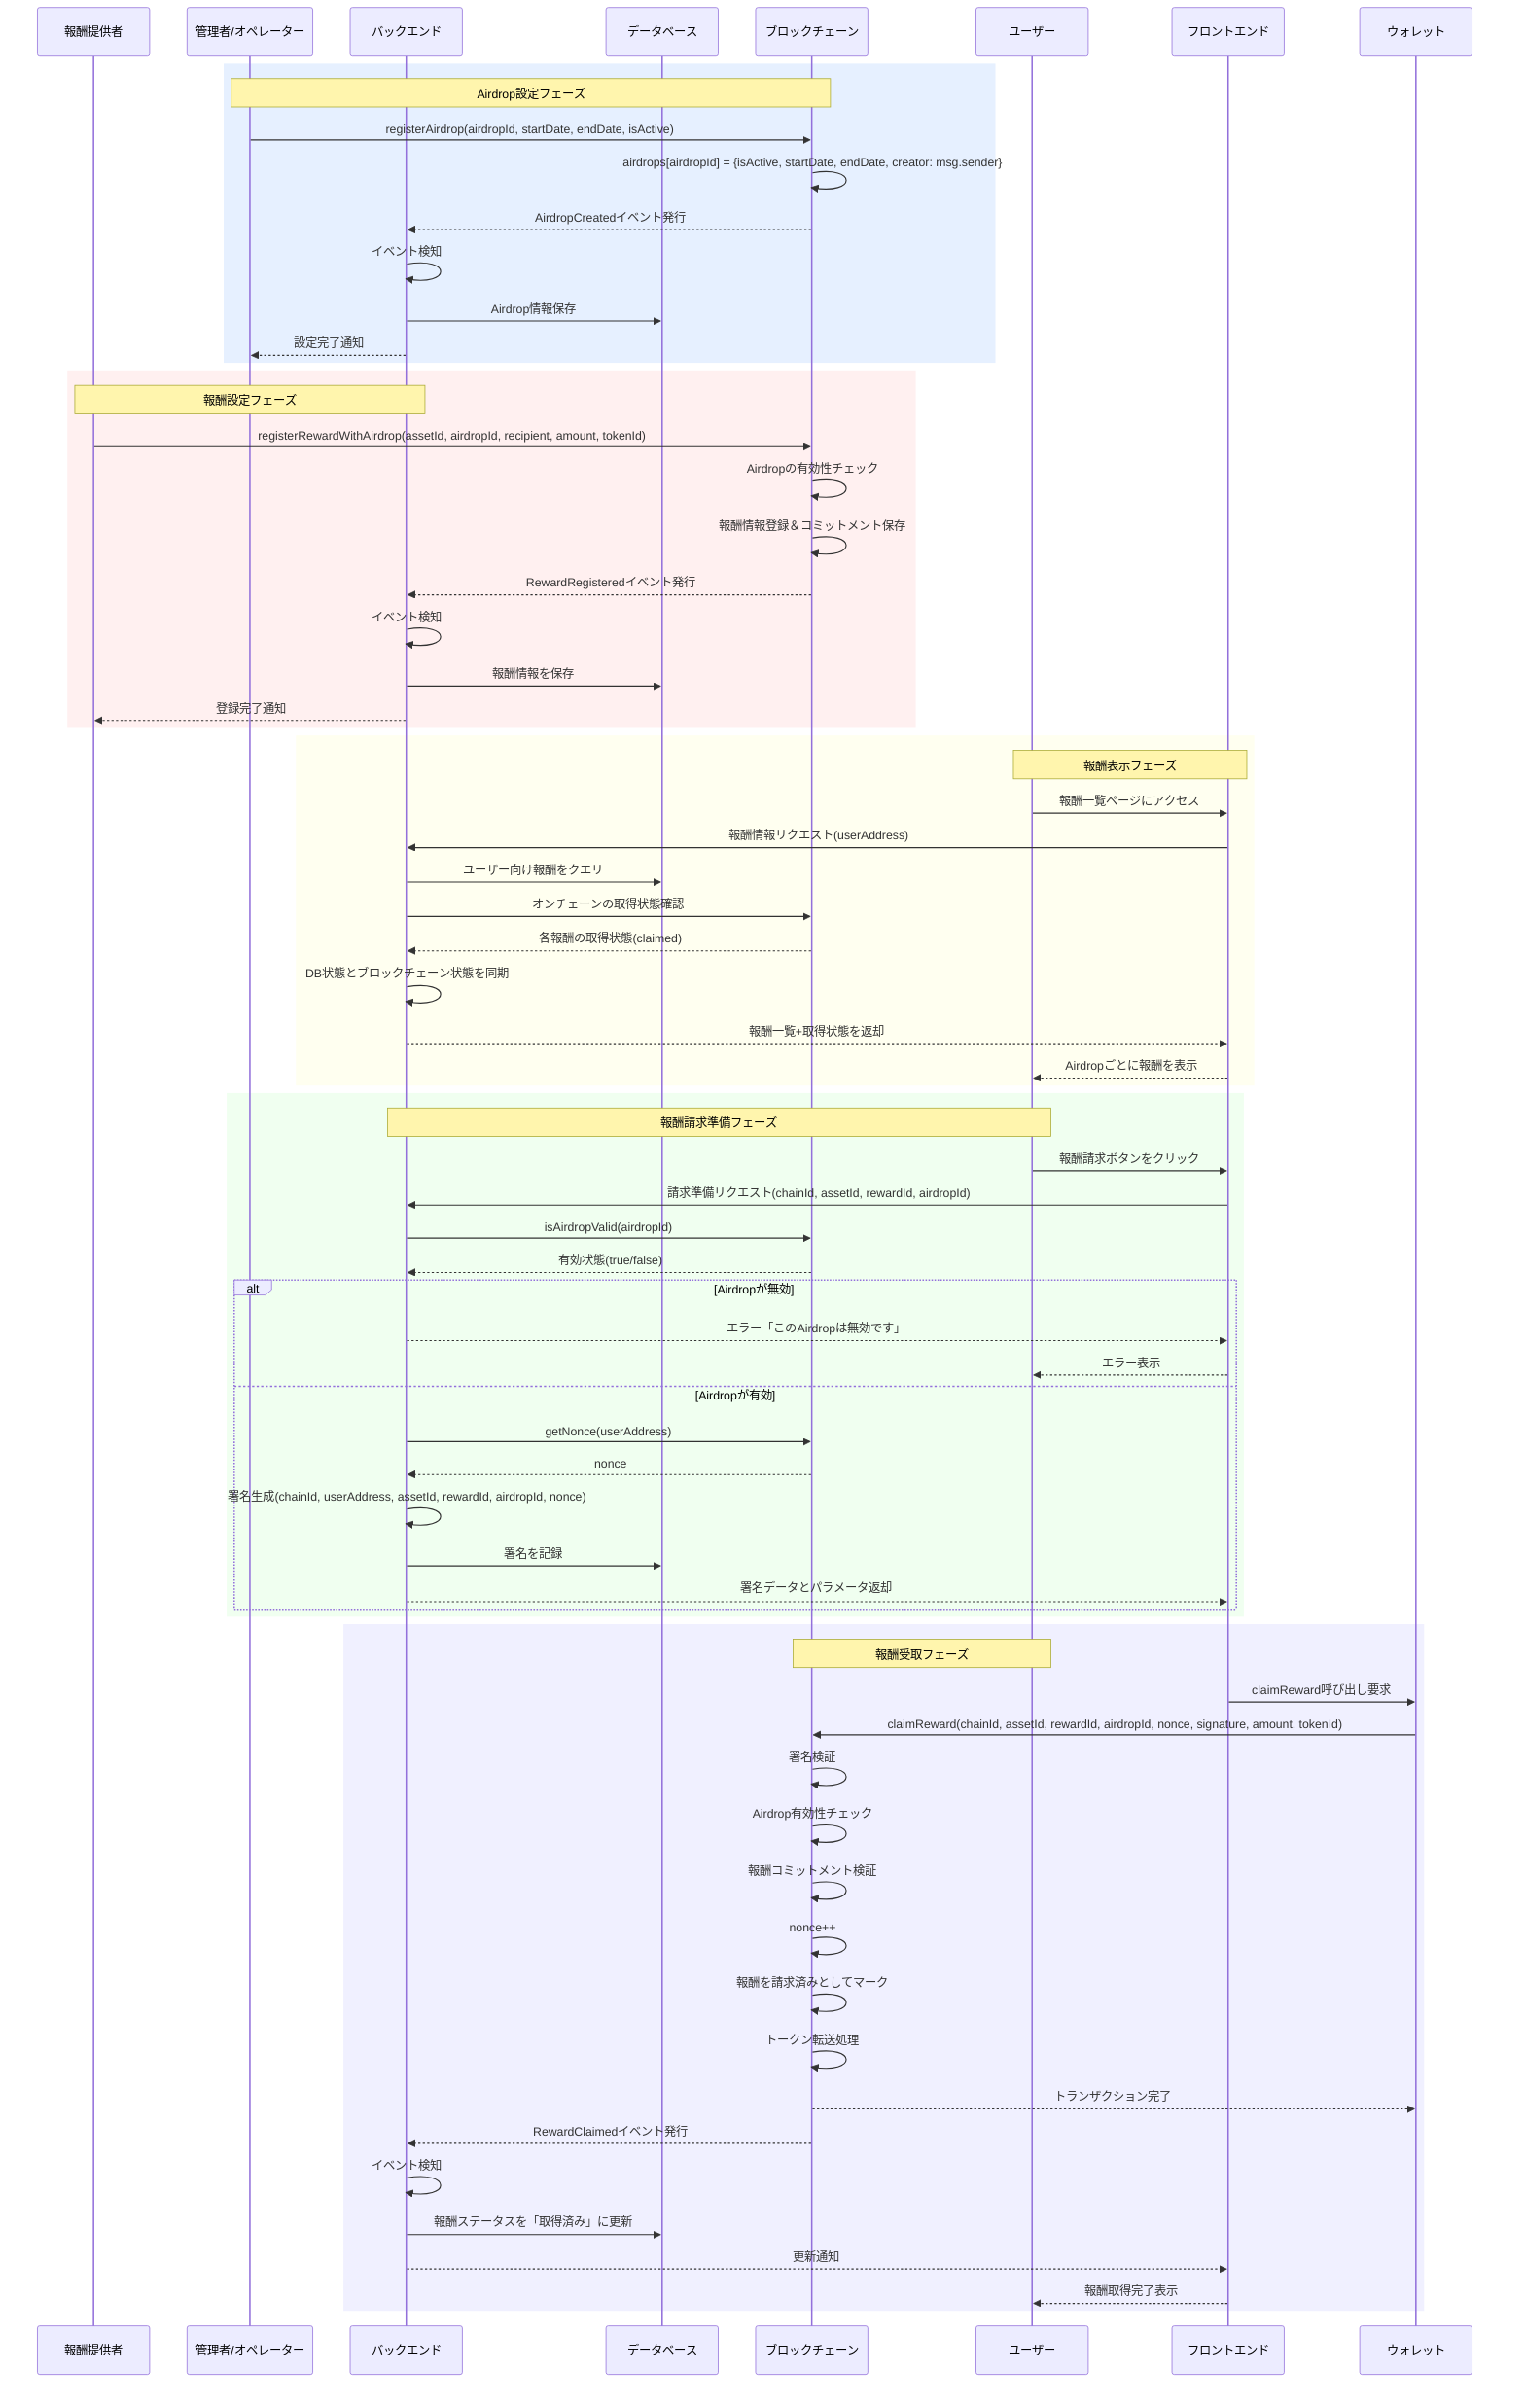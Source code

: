 sequenceDiagram
    participant RP as 報酬提供者
    participant Admin as 管理者/オペレーター
    participant BE as バックエンド
    participant DB as データベース
    participant BC as ブロックチェーン
    participant User as ユーザー
    participant FE as フロントエンド
    participant Wallet as ウォレット

    %% Airdrop設定フェーズ
    rect rgb(230, 240, 255)
      note over Admin, BC: Airdrop設定フェーズ
      Admin->>BC: registerAirdrop(airdropId, startDate, endDate, isActive)
      BC->>BC: airdrops[airdropId] = {isActive, startDate, endDate, creator: msg.sender}
      BC-->>BE: AirdropCreatedイベント発行
      BE->>BE: イベント検知
      BE->>DB: Airdrop情報保存
      BE-->>Admin: 設定完了通知
    end

    %% 報酬設定フェーズ
    rect rgb(255, 240, 240)
      note over RP, BE: 報酬設定フェーズ
      RP->>BC: registerRewardWithAirdrop(assetId, airdropId, recipient, amount, tokenId)
      BC->>BC: Airdropの有効性チェック
      BC->>BC: 報酬情報登録＆コミットメント保存
      BC-->>BE: RewardRegisteredイベント発行
      BE->>BE: イベント検知
      BE->>DB: 報酬情報を保存
      BE-->>RP: 登録完了通知
    end

    %% 報酬表示フェーズ
    rect rgb(255, 255, 240)
      note over User, FE: 報酬表示フェーズ
      User->>FE: 報酬一覧ページにアクセス
      FE->>BE: 報酬情報リクエスト(userAddress)
      BE->>DB: ユーザー向け報酬をクエリ
      BE->>BC: オンチェーンの取得状態確認
      BC-->>BE: 各報酬の取得状態(claimed)
      BE->>BE: DB状態とブロックチェーン状態を同期
      BE-->>FE: 報酬一覧+取得状態を返却
      FE-->>User: Airdropごとに報酬を表示
    end

    %% 報酬請求準備フェーズ
    rect rgb(240, 255, 240)
      note over User, BE: 報酬請求準備フェーズ
      User->>FE: 報酬請求ボタンをクリック
      FE->>BE: 請求準備リクエスト(chainId, assetId, rewardId, airdropId)
      BE->>BC: isAirdropValid(airdropId)
      BC-->>BE: 有効状態(true/false)
      alt Airdropが無効
        BE-->>FE: エラー「このAirdropは無効です」
        FE-->>User: エラー表示
      else Airdropが有効
        BE->>BC: getNonce(userAddress)
        BC-->>BE: nonce
        BE->>BE: 署名生成(chainId, userAddress, assetId, rewardId, airdropId, nonce)
        BE->>DB: 署名を記録
        BE-->>FE: 署名データとパラメータ返却
      end
    end

    %% 報酬受取フェーズ
    rect rgb(240, 240, 255)
      note over User, BC: 報酬受取フェーズ
      FE->>Wallet: claimReward呼び出し要求
      Wallet->>BC: claimReward(chainId, assetId, rewardId, airdropId, nonce, signature, amount, tokenId)
      BC->>BC: 署名検証
      BC->>BC: Airdrop有効性チェック
      BC->>BC: 報酬コミットメント検証
      BC->>BC: nonce++
      BC->>BC: 報酬を請求済みとしてマーク
      BC->>BC: トークン転送処理
      BC-->>Wallet: トランザクション完了
      BC-->>BE: RewardClaimedイベント発行
      BE->>BE: イベント検知
      BE->>DB: 報酬ステータスを「取得済み」に更新
      BE-->>FE: 更新通知
      FE-->>User: 報酬取得完了表示
    end